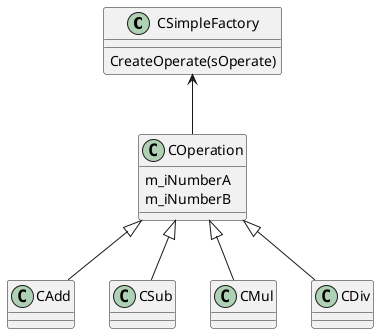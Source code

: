 @startuml

class CSimpleFactory {
    CreateOperate(sOperate)
}

class COperation {
    m_iNumberA
    m_iNumberB
}

CSimpleFactory <-- COperation
COperation <|-- CAdd
COperation <|-- CSub
COperation <|-- CMul
COperation <|-- CDiv

@enduml